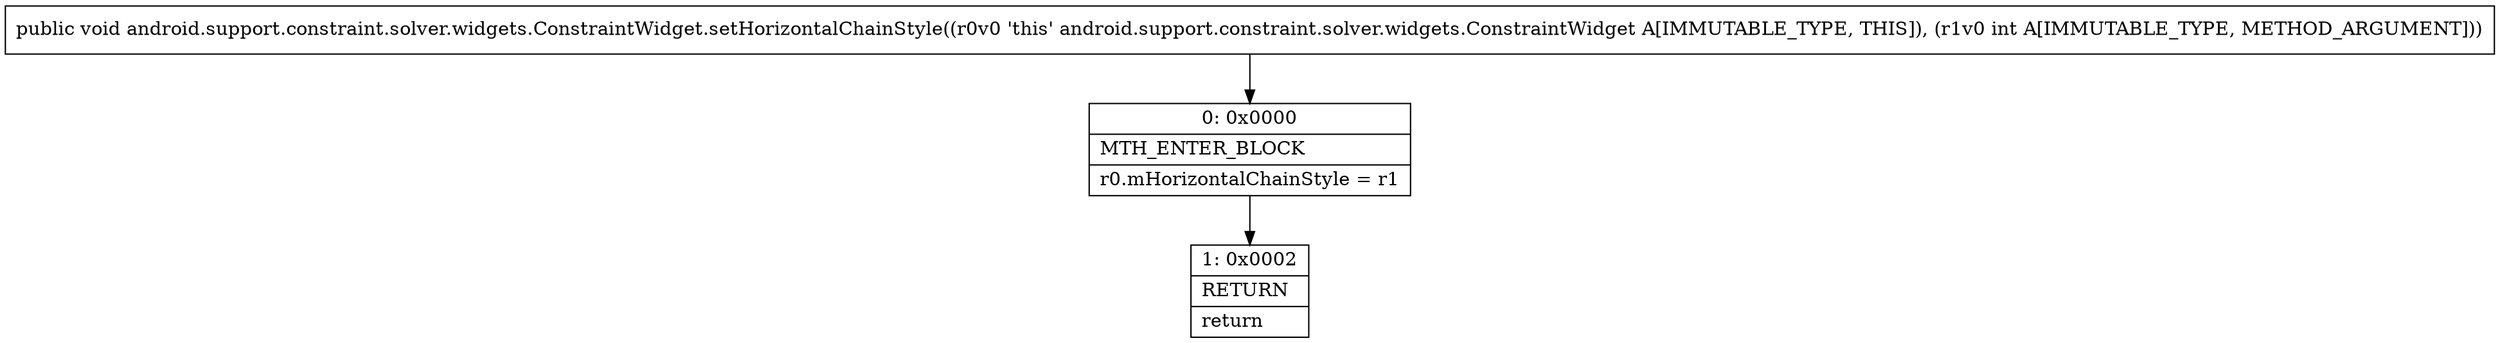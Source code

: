 digraph "CFG forandroid.support.constraint.solver.widgets.ConstraintWidget.setHorizontalChainStyle(I)V" {
Node_0 [shape=record,label="{0\:\ 0x0000|MTH_ENTER_BLOCK\l|r0.mHorizontalChainStyle = r1\l}"];
Node_1 [shape=record,label="{1\:\ 0x0002|RETURN\l|return\l}"];
MethodNode[shape=record,label="{public void android.support.constraint.solver.widgets.ConstraintWidget.setHorizontalChainStyle((r0v0 'this' android.support.constraint.solver.widgets.ConstraintWidget A[IMMUTABLE_TYPE, THIS]), (r1v0 int A[IMMUTABLE_TYPE, METHOD_ARGUMENT])) }"];
MethodNode -> Node_0;
Node_0 -> Node_1;
}

